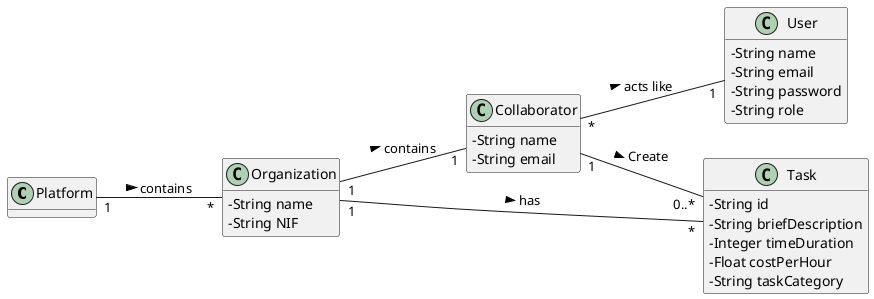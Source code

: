 @startuml
skinparam classAttributeIconSize 0
hide methods
left to right direction


class Platform{

}

class Organization{
-String name
-String NIF
}

class Collaborator {
 -String name
 -String email
}

class User{
-String name
-String email
-String password
-String role
}

class Task{
-String id
-String briefDescription
-Integer timeDuration
-Float costPerHour
-String taskCategory
}



Platform"1" -- "*"Organization : contains >

Organization"1" -- "1"Collaborator : contains >

Organization"1" -- "*"Task : has >

Collaborator"*" -- "1" User : acts like >
Collaborator"1" -- "0..*" Task : Create >

@enduml
